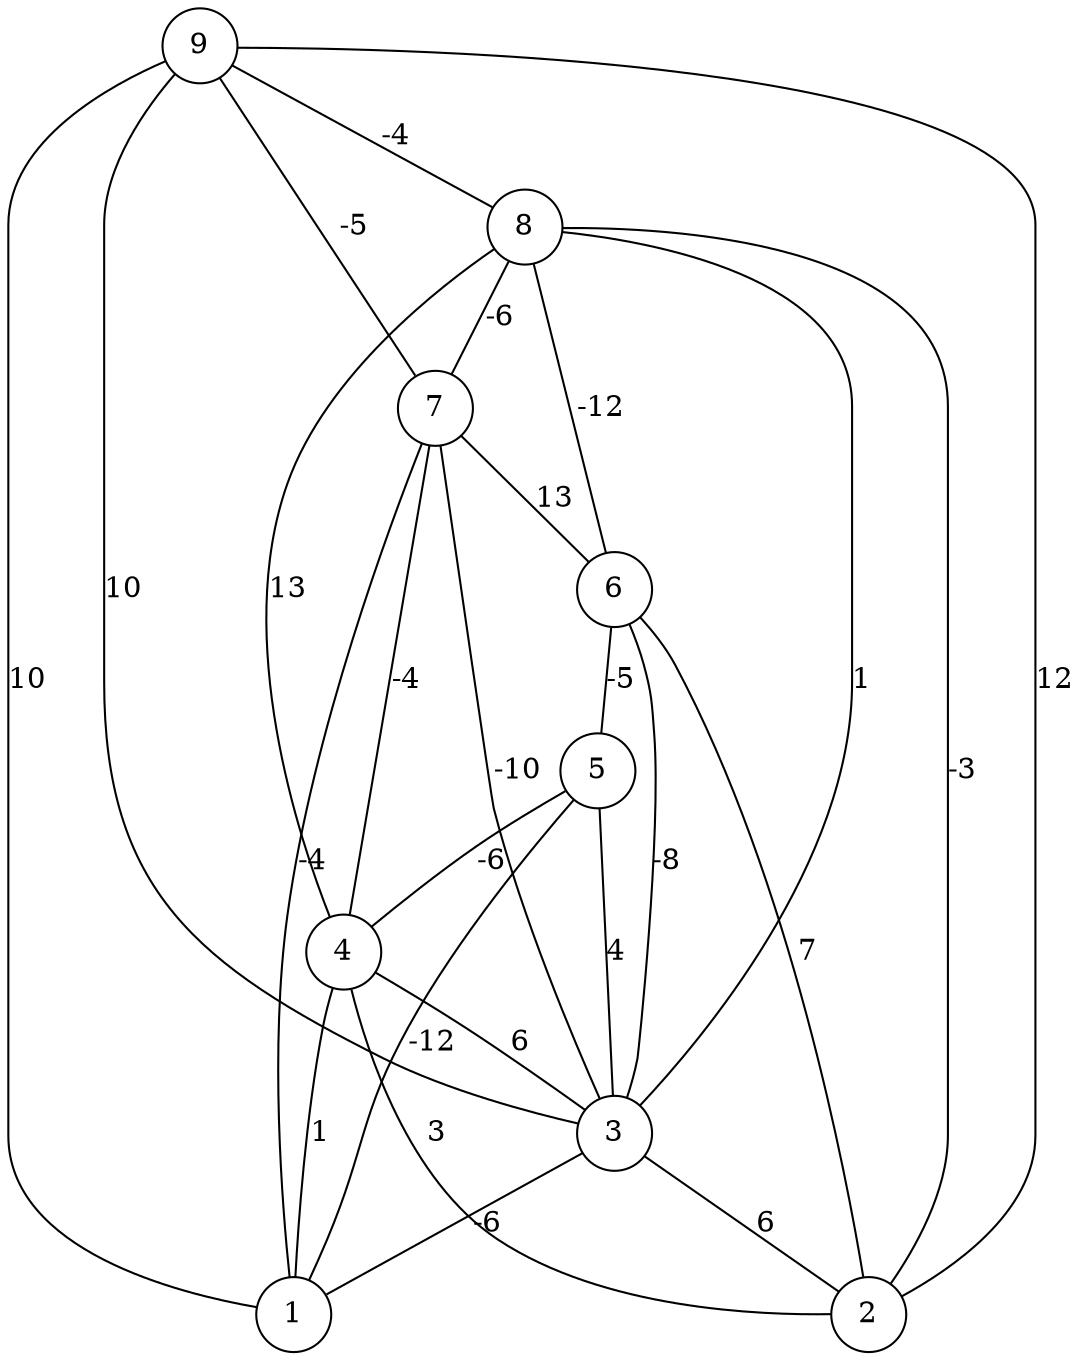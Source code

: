 graph { 
	 fontname="Helvetica,Arial,sans-serif" 
	 node [shape = circle]; 
	 9 -- 1 [label = "10"];
	 9 -- 2 [label = "12"];
	 9 -- 3 [label = "10"];
	 9 -- 7 [label = "-5"];
	 9 -- 8 [label = "-4"];
	 8 -- 2 [label = "-3"];
	 8 -- 3 [label = "1"];
	 8 -- 4 [label = "13"];
	 8 -- 6 [label = "-12"];
	 8 -- 7 [label = "-6"];
	 7 -- 1 [label = "-4"];
	 7 -- 3 [label = "-10"];
	 7 -- 4 [label = "-4"];
	 7 -- 6 [label = "13"];
	 6 -- 2 [label = "7"];
	 6 -- 3 [label = "-8"];
	 6 -- 5 [label = "-5"];
	 5 -- 1 [label = "-12"];
	 5 -- 3 [label = "4"];
	 5 -- 4 [label = "-6"];
	 4 -- 1 [label = "1"];
	 4 -- 2 [label = "3"];
	 4 -- 3 [label = "6"];
	 3 -- 1 [label = "-6"];
	 3 -- 2 [label = "6"];
	 1;
	 2;
	 3;
	 4;
	 5;
	 6;
	 7;
	 8;
	 9;
}
